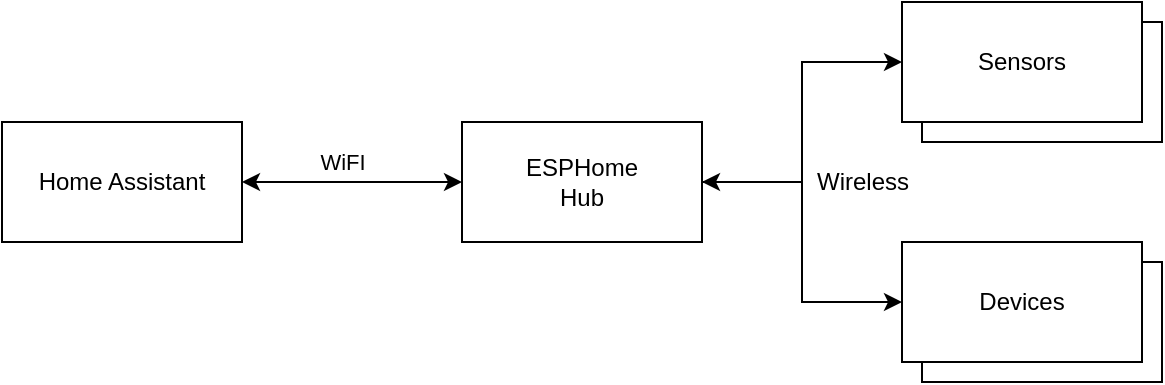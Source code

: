 <mxfile version="14.7.6" type="github"><diagram id="8qm1Al-J3_sIOt_E5meh" name="Page-1"><mxGraphModel dx="2020" dy="769" grid="1" gridSize="10" guides="1" tooltips="1" connect="1" arrows="1" fold="1" page="1" pageScale="1" pageWidth="850" pageHeight="1100" math="0" shadow="0"><root><mxCell id="0"/><mxCell id="1" parent="0"/><mxCell id="xMS7sPu5bB_sa_6tIexu-6" value="Devices" style="rounded=0;whiteSpace=wrap;html=1;" parent="1" vertex="1"><mxGeometry x="570" y="210" width="120" height="60" as="geometry"/></mxCell><mxCell id="xMS7sPu5bB_sa_6tIexu-5" value="Sensor" style="rounded=0;whiteSpace=wrap;html=1;" parent="1" vertex="1"><mxGeometry x="570" y="90" width="120" height="60" as="geometry"/></mxCell><mxCell id="xMS7sPu5bB_sa_6tIexu-7" style="edgeStyle=orthogonalEdgeStyle;rounded=0;orthogonalLoop=1;jettySize=auto;html=1;entryX=0;entryY=0.5;entryDx=0;entryDy=0;startArrow=classic;startFill=1;" parent="1" source="xMS7sPu5bB_sa_6tIexu-1" target="xMS7sPu5bB_sa_6tIexu-3" edge="1"><mxGeometry relative="1" as="geometry"/></mxCell><mxCell id="xMS7sPu5bB_sa_6tIexu-1" value="ESPHome&lt;br&gt;Hub" style="rounded=0;whiteSpace=wrap;html=1;" parent="1" vertex="1"><mxGeometry x="340" y="140" width="120" height="60" as="geometry"/></mxCell><mxCell id="xMS7sPu5bB_sa_6tIexu-9" style="edgeStyle=orthogonalEdgeStyle;rounded=0;orthogonalLoop=1;jettySize=auto;html=1;exitX=1;exitY=0.5;exitDx=0;exitDy=0;entryX=0;entryY=0.5;entryDx=0;entryDy=0;startArrow=classic;startFill=1;" parent="1" source="xMS7sPu5bB_sa_6tIexu-2" target="xMS7sPu5bB_sa_6tIexu-1" edge="1"><mxGeometry relative="1" as="geometry"/></mxCell><mxCell id="xMS7sPu5bB_sa_6tIexu-10" value="WiFI" style="edgeLabel;html=1;align=center;verticalAlign=middle;resizable=0;points=[];" parent="xMS7sPu5bB_sa_6tIexu-9" vertex="1" connectable="0"><mxGeometry x="-0.145" y="1" relative="1" as="geometry"><mxPoint x="3" y="-9" as="offset"/></mxGeometry></mxCell><mxCell id="xMS7sPu5bB_sa_6tIexu-2" value="Home Assistant" style="rounded=0;whiteSpace=wrap;html=1;" parent="1" vertex="1"><mxGeometry x="110" y="140" width="120" height="60" as="geometry"/></mxCell><mxCell id="xMS7sPu5bB_sa_6tIexu-3" value="Sensors" style="rounded=0;whiteSpace=wrap;html=1;" parent="1" vertex="1"><mxGeometry x="560" y="80" width="120" height="60" as="geometry"/></mxCell><mxCell id="xMS7sPu5bB_sa_6tIexu-8" style="edgeStyle=orthogonalEdgeStyle;rounded=0;orthogonalLoop=1;jettySize=auto;html=1;exitX=0;exitY=0.5;exitDx=0;exitDy=0;entryX=0;entryY=0.5;entryDx=0;entryDy=0;" parent="1" target="xMS7sPu5bB_sa_6tIexu-4" edge="1"><mxGeometry relative="1" as="geometry"><mxPoint x="460" y="170" as="sourcePoint"/><Array as="points"><mxPoint x="510" y="170"/><mxPoint x="510" y="230"/></Array></mxGeometry></mxCell><mxCell id="xMS7sPu5bB_sa_6tIexu-4" value="Devices" style="rounded=0;whiteSpace=wrap;html=1;" parent="1" vertex="1"><mxGeometry x="560" y="200" width="120" height="60" as="geometry"/></mxCell><mxCell id="xMS7sPu5bB_sa_6tIexu-11" value="Wireless" style="text;html=1;align=center;verticalAlign=middle;resizable=0;points=[];autosize=1;" parent="1" vertex="1"><mxGeometry x="510" y="160" width="60" height="20" as="geometry"/></mxCell></root></mxGraphModel></diagram></mxfile>